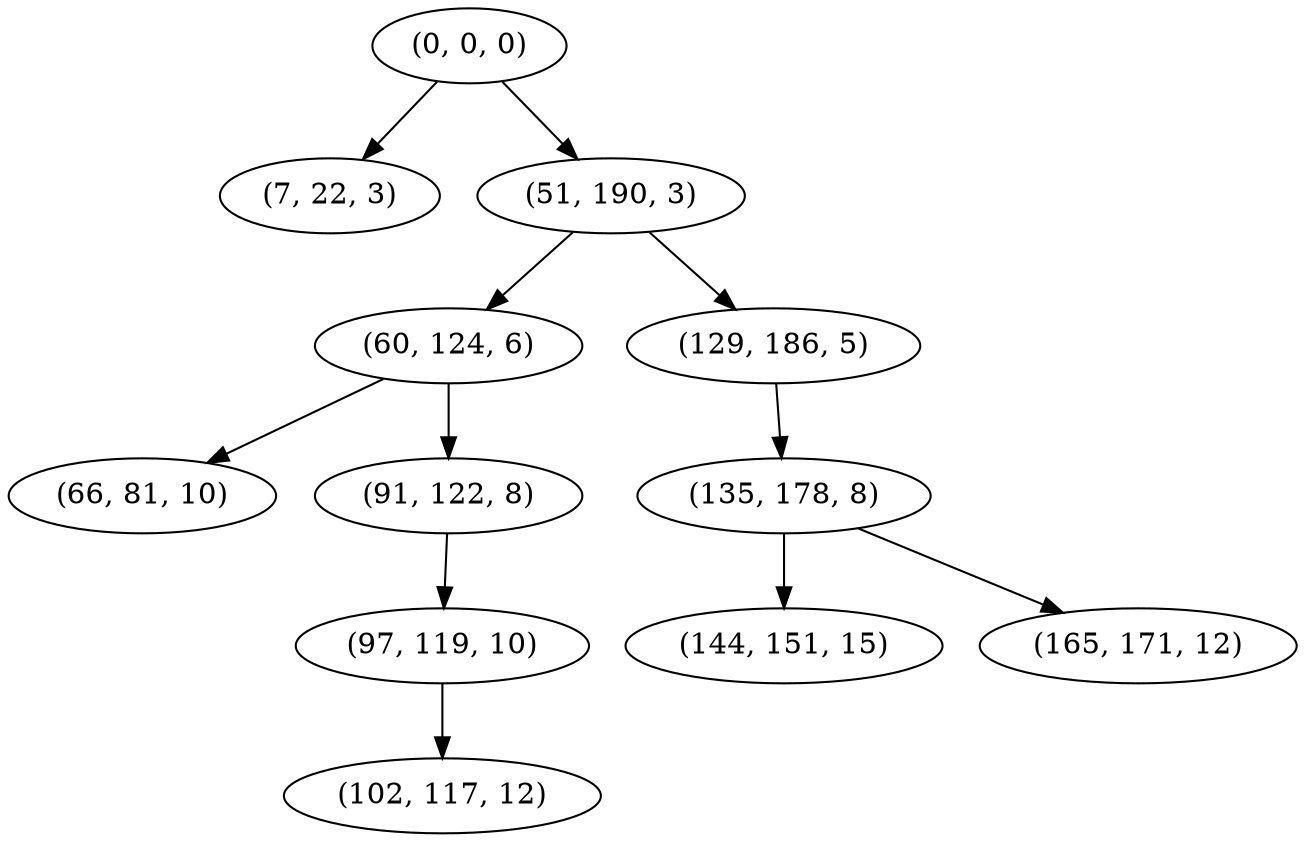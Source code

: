 digraph tree {
    "(0, 0, 0)";
    "(7, 22, 3)";
    "(51, 190, 3)";
    "(60, 124, 6)";
    "(66, 81, 10)";
    "(91, 122, 8)";
    "(97, 119, 10)";
    "(102, 117, 12)";
    "(129, 186, 5)";
    "(135, 178, 8)";
    "(144, 151, 15)";
    "(165, 171, 12)";
    "(0, 0, 0)" -> "(7, 22, 3)";
    "(0, 0, 0)" -> "(51, 190, 3)";
    "(51, 190, 3)" -> "(60, 124, 6)";
    "(51, 190, 3)" -> "(129, 186, 5)";
    "(60, 124, 6)" -> "(66, 81, 10)";
    "(60, 124, 6)" -> "(91, 122, 8)";
    "(91, 122, 8)" -> "(97, 119, 10)";
    "(97, 119, 10)" -> "(102, 117, 12)";
    "(129, 186, 5)" -> "(135, 178, 8)";
    "(135, 178, 8)" -> "(144, 151, 15)";
    "(135, 178, 8)" -> "(165, 171, 12)";
}
